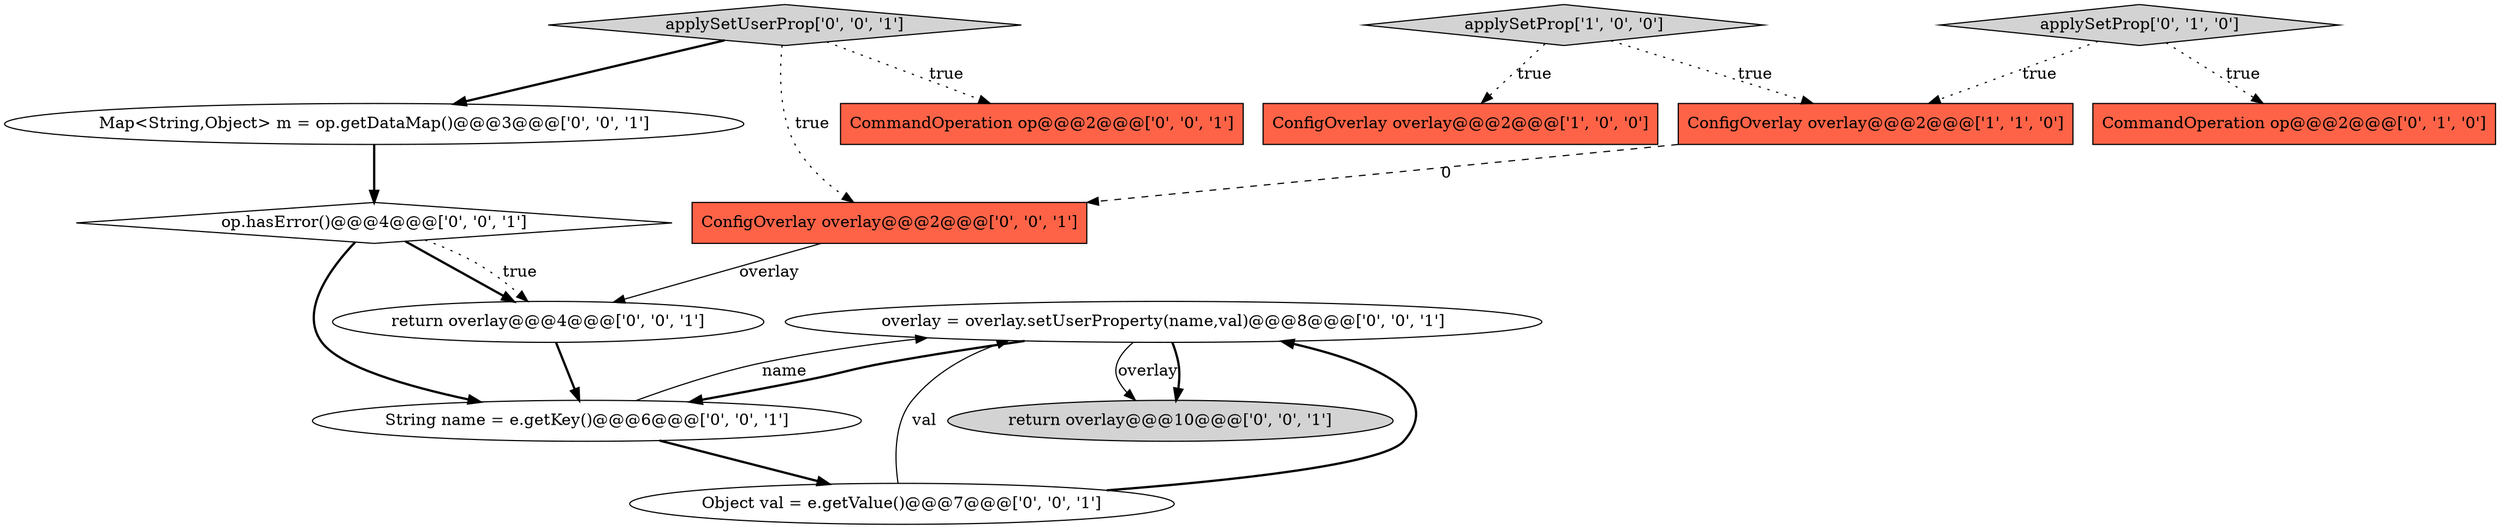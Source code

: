 digraph {
9 [style = filled, label = "overlay = overlay.setUserProperty(name,val)@@@8@@@['0', '0', '1']", fillcolor = white, shape = ellipse image = "AAA0AAABBB3BBB"];
0 [style = filled, label = "ConfigOverlay overlay@@@2@@@['1', '0', '0']", fillcolor = tomato, shape = box image = "AAA0AAABBB1BBB"];
10 [style = filled, label = "Map<String,Object> m = op.getDataMap()@@@3@@@['0', '0', '1']", fillcolor = white, shape = ellipse image = "AAA0AAABBB3BBB"];
14 [style = filled, label = "String name = e.getKey()@@@6@@@['0', '0', '1']", fillcolor = white, shape = ellipse image = "AAA0AAABBB3BBB"];
6 [style = filled, label = "applySetUserProp['0', '0', '1']", fillcolor = lightgray, shape = diamond image = "AAA0AAABBB3BBB"];
1 [style = filled, label = "applySetProp['1', '0', '0']", fillcolor = lightgray, shape = diamond image = "AAA0AAABBB1BBB"];
7 [style = filled, label = "return overlay@@@10@@@['0', '0', '1']", fillcolor = lightgray, shape = ellipse image = "AAA0AAABBB3BBB"];
8 [style = filled, label = "op.hasError()@@@4@@@['0', '0', '1']", fillcolor = white, shape = diamond image = "AAA0AAABBB3BBB"];
11 [style = filled, label = "Object val = e.getValue()@@@7@@@['0', '0', '1']", fillcolor = white, shape = ellipse image = "AAA0AAABBB3BBB"];
12 [style = filled, label = "ConfigOverlay overlay@@@2@@@['0', '0', '1']", fillcolor = tomato, shape = box image = "AAA0AAABBB3BBB"];
5 [style = filled, label = "CommandOperation op@@@2@@@['0', '0', '1']", fillcolor = tomato, shape = box image = "AAA0AAABBB3BBB"];
4 [style = filled, label = "applySetProp['0', '1', '0']", fillcolor = lightgray, shape = diamond image = "AAA0AAABBB2BBB"];
13 [style = filled, label = "return overlay@@@4@@@['0', '0', '1']", fillcolor = white, shape = ellipse image = "AAA0AAABBB3BBB"];
2 [style = filled, label = "ConfigOverlay overlay@@@2@@@['1', '1', '0']", fillcolor = tomato, shape = box image = "AAA0AAABBB1BBB"];
3 [style = filled, label = "CommandOperation op@@@2@@@['0', '1', '0']", fillcolor = tomato, shape = box image = "AAA0AAABBB2BBB"];
8->14 [style = bold, label=""];
4->3 [style = dotted, label="true"];
12->13 [style = solid, label="overlay"];
1->0 [style = dotted, label="true"];
10->8 [style = bold, label=""];
11->9 [style = bold, label=""];
11->9 [style = solid, label="val"];
14->11 [style = bold, label=""];
14->9 [style = solid, label="name"];
6->10 [style = bold, label=""];
6->5 [style = dotted, label="true"];
8->13 [style = bold, label=""];
9->14 [style = bold, label=""];
1->2 [style = dotted, label="true"];
6->12 [style = dotted, label="true"];
9->7 [style = solid, label="overlay"];
13->14 [style = bold, label=""];
2->12 [style = dashed, label="0"];
4->2 [style = dotted, label="true"];
8->13 [style = dotted, label="true"];
9->7 [style = bold, label=""];
}
